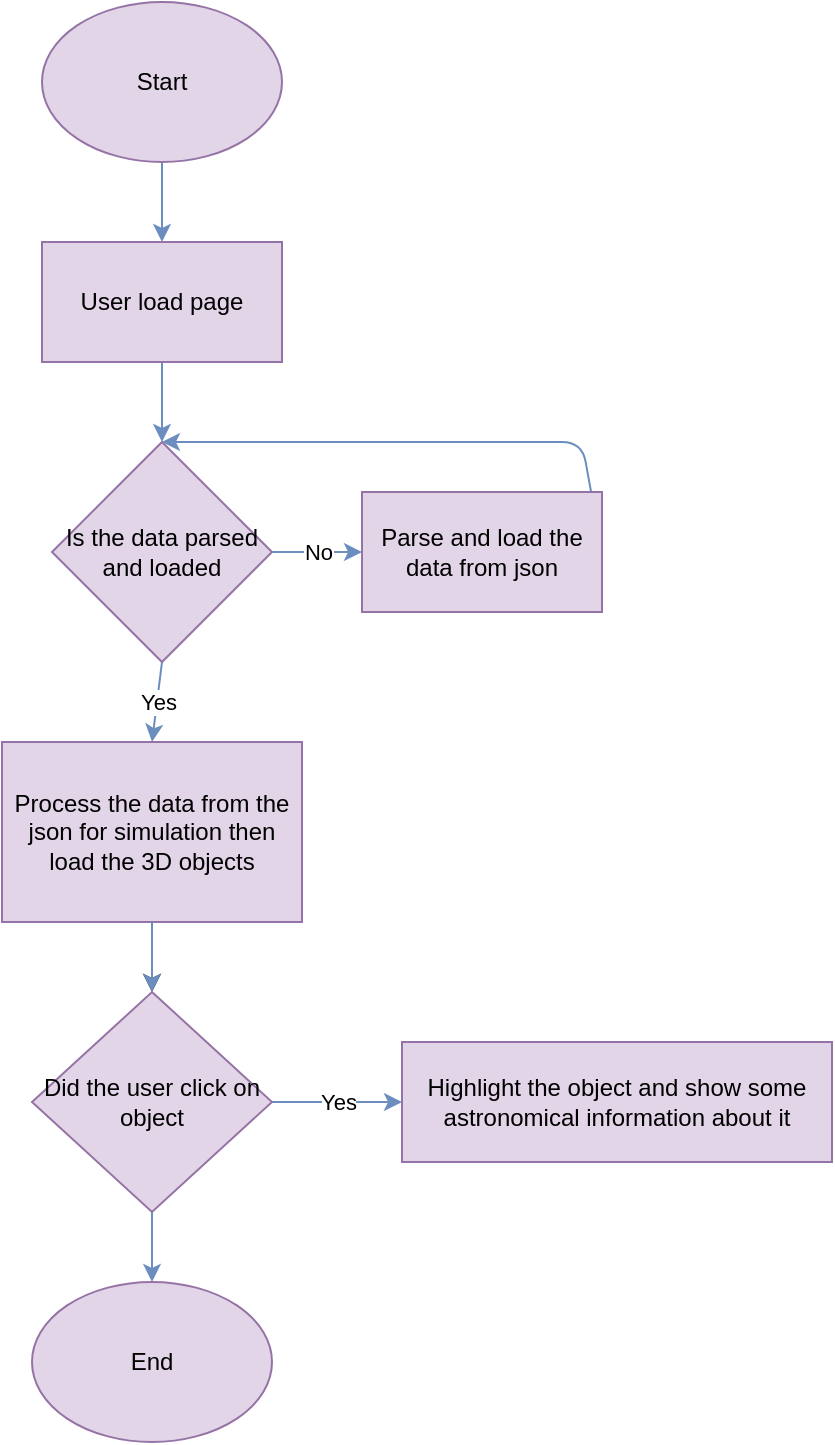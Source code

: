 <mxfile>
    <diagram id="qoMyGKo8QV-9KC0sGdXK" name="Page-1">
        <mxGraphModel dx="774" dy="569" grid="1" gridSize="10" guides="1" tooltips="1" connect="1" arrows="1" fold="1" page="1" pageScale="1" pageWidth="850" pageHeight="1100" background="none" math="0" shadow="0">
            <root>
                <mxCell id="0"/>
                <mxCell id="1" parent="0"/>
                <mxCell id="29" style="edgeStyle=none;html=1;exitX=0.5;exitY=1;exitDx=0;exitDy=0;entryX=0.5;entryY=0;entryDx=0;entryDy=0;fillColor=#dae8fc;strokeColor=#6c8ebf;" edge="1" parent="1" source="2" target="28">
                    <mxGeometry relative="1" as="geometry"/>
                </mxCell>
                <mxCell id="2" value="Start" style="ellipse;whiteSpace=wrap;html=1;fillColor=#e1d5e7;strokeColor=#9673a6;" vertex="1" parent="1">
                    <mxGeometry x="325" width="120" height="80" as="geometry"/>
                </mxCell>
                <mxCell id="9" value="Yes" style="edgeStyle=none;html=1;exitX=0.5;exitY=1;exitDx=0;exitDy=0;fillColor=#dae8fc;strokeColor=#6c8ebf;entryX=0.5;entryY=0;entryDx=0;entryDy=0;" edge="1" parent="1" source="6" target="15">
                    <mxGeometry relative="1" as="geometry">
                        <mxPoint x="375" y="340" as="targetPoint"/>
                    </mxGeometry>
                </mxCell>
                <mxCell id="10" value="No" style="edgeStyle=none;html=1;exitX=1;exitY=0.5;exitDx=0;exitDy=0;fillColor=#dae8fc;strokeColor=#6c8ebf;entryX=0;entryY=0.5;entryDx=0;entryDy=0;" edge="1" parent="1" source="6" target="11">
                    <mxGeometry relative="1" as="geometry">
                        <mxPoint x="475" y="260" as="targetPoint"/>
                    </mxGeometry>
                </mxCell>
                <mxCell id="6" value="Is the data parsed and loaded" style="rhombus;whiteSpace=wrap;html=1;fillColor=#e1d5e7;strokeColor=#9673a6;" vertex="1" parent="1">
                    <mxGeometry x="330" y="220" width="110" height="110" as="geometry"/>
                </mxCell>
                <mxCell id="14" style="edgeStyle=none;html=1;entryX=0.5;entryY=0;entryDx=0;entryDy=0;fillColor=#dae8fc;strokeColor=#6c8ebf;exitX=1;exitY=0.5;exitDx=0;exitDy=0;" edge="1" parent="1" source="11" target="6">
                    <mxGeometry relative="1" as="geometry">
                        <mxPoint x="475" y="245" as="sourcePoint"/>
                        <mxPoint x="375" y="220" as="targetPoint"/>
                        <Array as="points">
                            <mxPoint x="595" y="220"/>
                        </Array>
                    </mxGeometry>
                </mxCell>
                <mxCell id="11" value="Parse and load the data from json" style="rounded=0;whiteSpace=wrap;html=1;fillColor=#e1d5e7;strokeColor=#9673a6;" vertex="1" parent="1">
                    <mxGeometry x="485" y="245" width="120" height="60" as="geometry"/>
                </mxCell>
                <mxCell id="18" value="" style="edgeStyle=none;html=1;" edge="1" parent="1" source="15" target="17">
                    <mxGeometry relative="1" as="geometry"/>
                </mxCell>
                <mxCell id="15" value="Process the data from the json for simulation then load the 3D objects" style="rounded=0;whiteSpace=wrap;html=1;fillColor=#e1d5e7;strokeColor=#9673a6;" vertex="1" parent="1">
                    <mxGeometry x="305" y="370" width="150" height="90" as="geometry"/>
                </mxCell>
                <mxCell id="20" value="" style="edgeStyle=none;html=1;fillColor=#dae8fc;strokeColor=#6c8ebf;" edge="1" parent="1" source="15" target="17">
                    <mxGeometry relative="1" as="geometry"/>
                </mxCell>
                <mxCell id="23" value="Yes" style="edgeStyle=none;html=1;exitX=1;exitY=0.5;exitDx=0;exitDy=0;entryX=0;entryY=0.5;entryDx=0;entryDy=0;fillColor=#dae8fc;strokeColor=#6c8ebf;" edge="1" parent="1" source="17" target="22">
                    <mxGeometry relative="1" as="geometry"/>
                </mxCell>
                <mxCell id="26" style="edgeStyle=none;html=1;exitX=0.5;exitY=1;exitDx=0;exitDy=0;entryX=0.5;entryY=0;entryDx=0;entryDy=0;fillColor=#dae8fc;strokeColor=#6c8ebf;" edge="1" parent="1" source="17" target="25">
                    <mxGeometry relative="1" as="geometry"/>
                </mxCell>
                <mxCell id="17" value="Did the user click on object" style="rhombus;whiteSpace=wrap;html=1;fillColor=#e1d5e7;strokeColor=#9673a6;rounded=0;" vertex="1" parent="1">
                    <mxGeometry x="320" y="495" width="120" height="110" as="geometry"/>
                </mxCell>
                <mxCell id="22" value="Highlight the object and show some astronomical information about it" style="rounded=0;whiteSpace=wrap;html=1;fillColor=#e1d5e7;strokeColor=#9673a6;" vertex="1" parent="1">
                    <mxGeometry x="505" y="520" width="215" height="60" as="geometry"/>
                </mxCell>
                <mxCell id="25" value="End" style="ellipse;whiteSpace=wrap;html=1;fillColor=#e1d5e7;strokeColor=#9673a6;" vertex="1" parent="1">
                    <mxGeometry x="320" y="640" width="120" height="80" as="geometry"/>
                </mxCell>
                <mxCell id="30" style="edgeStyle=none;html=1;exitX=0.5;exitY=1;exitDx=0;exitDy=0;entryX=0.5;entryY=0;entryDx=0;entryDy=0;fillColor=#dae8fc;strokeColor=#6c8ebf;" edge="1" parent="1" source="28" target="6">
                    <mxGeometry relative="1" as="geometry"/>
                </mxCell>
                <mxCell id="28" value="User load page" style="rounded=0;whiteSpace=wrap;html=1;fillColor=#e1d5e7;strokeColor=#9673a6;" vertex="1" parent="1">
                    <mxGeometry x="325" y="120" width="120" height="60" as="geometry"/>
                </mxCell>
            </root>
        </mxGraphModel>
    </diagram>
</mxfile>